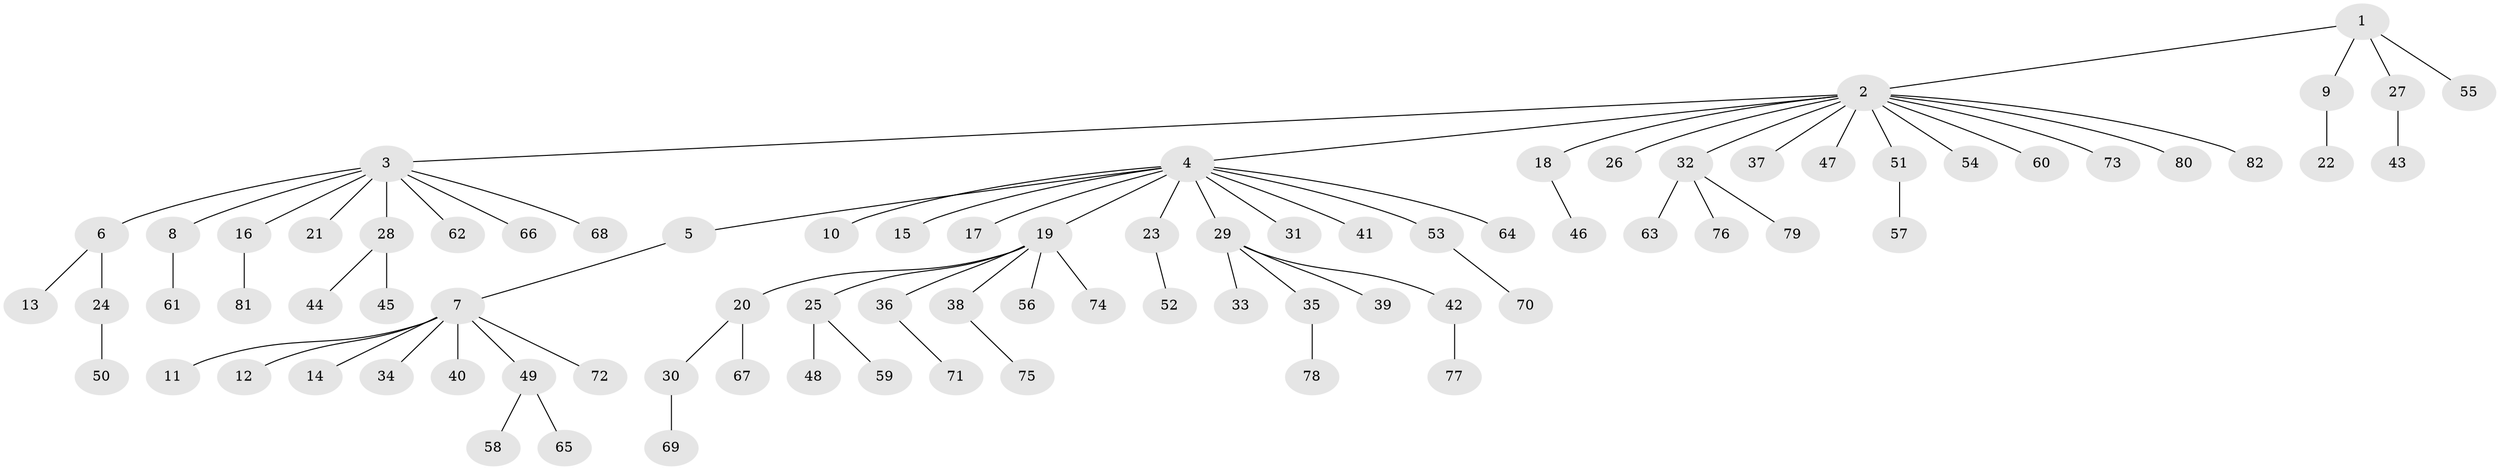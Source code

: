 // Generated by graph-tools (version 1.1) at 2025/01/03/09/25 03:01:43]
// undirected, 82 vertices, 81 edges
graph export_dot {
graph [start="1"]
  node [color=gray90,style=filled];
  1;
  2;
  3;
  4;
  5;
  6;
  7;
  8;
  9;
  10;
  11;
  12;
  13;
  14;
  15;
  16;
  17;
  18;
  19;
  20;
  21;
  22;
  23;
  24;
  25;
  26;
  27;
  28;
  29;
  30;
  31;
  32;
  33;
  34;
  35;
  36;
  37;
  38;
  39;
  40;
  41;
  42;
  43;
  44;
  45;
  46;
  47;
  48;
  49;
  50;
  51;
  52;
  53;
  54;
  55;
  56;
  57;
  58;
  59;
  60;
  61;
  62;
  63;
  64;
  65;
  66;
  67;
  68;
  69;
  70;
  71;
  72;
  73;
  74;
  75;
  76;
  77;
  78;
  79;
  80;
  81;
  82;
  1 -- 2;
  1 -- 9;
  1 -- 27;
  1 -- 55;
  2 -- 3;
  2 -- 4;
  2 -- 18;
  2 -- 26;
  2 -- 32;
  2 -- 37;
  2 -- 47;
  2 -- 51;
  2 -- 54;
  2 -- 60;
  2 -- 73;
  2 -- 80;
  2 -- 82;
  3 -- 6;
  3 -- 8;
  3 -- 16;
  3 -- 21;
  3 -- 28;
  3 -- 62;
  3 -- 66;
  3 -- 68;
  4 -- 5;
  4 -- 10;
  4 -- 15;
  4 -- 17;
  4 -- 19;
  4 -- 23;
  4 -- 29;
  4 -- 31;
  4 -- 41;
  4 -- 53;
  4 -- 64;
  5 -- 7;
  6 -- 13;
  6 -- 24;
  7 -- 11;
  7 -- 12;
  7 -- 14;
  7 -- 34;
  7 -- 40;
  7 -- 49;
  7 -- 72;
  8 -- 61;
  9 -- 22;
  16 -- 81;
  18 -- 46;
  19 -- 20;
  19 -- 25;
  19 -- 36;
  19 -- 38;
  19 -- 56;
  19 -- 74;
  20 -- 30;
  20 -- 67;
  23 -- 52;
  24 -- 50;
  25 -- 48;
  25 -- 59;
  27 -- 43;
  28 -- 44;
  28 -- 45;
  29 -- 33;
  29 -- 35;
  29 -- 39;
  29 -- 42;
  30 -- 69;
  32 -- 63;
  32 -- 76;
  32 -- 79;
  35 -- 78;
  36 -- 71;
  38 -- 75;
  42 -- 77;
  49 -- 58;
  49 -- 65;
  51 -- 57;
  53 -- 70;
}
